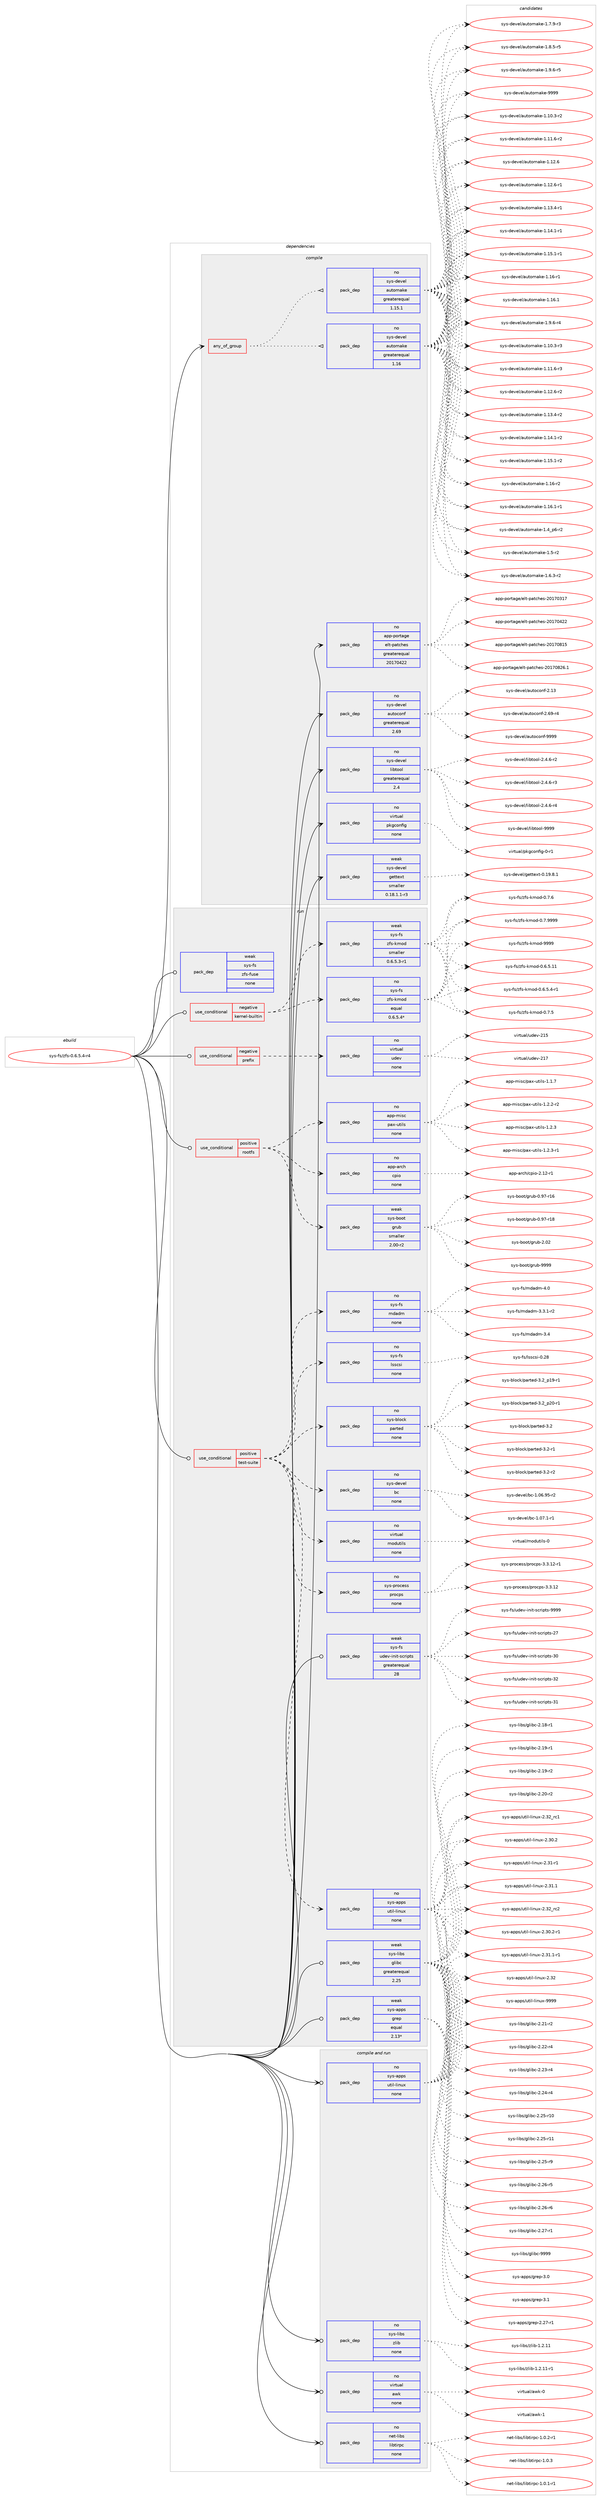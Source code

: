 digraph prolog {

# *************
# Graph options
# *************

newrank=true;
concentrate=true;
compound=true;
graph [rankdir=LR,fontname=Helvetica,fontsize=10,ranksep=1.5];#, ranksep=2.5, nodesep=0.2];
edge  [arrowhead=vee];
node  [fontname=Helvetica,fontsize=10];

# **********
# The ebuild
# **********

subgraph cluster_leftcol {
color=gray;
rank=same;
label=<<i>ebuild</i>>;
id [label="sys-fs/zfs-0.6.5.4-r4", color=red, width=4, href="../sys-fs/zfs-0.6.5.4-r4.svg"];
}

# ****************
# The dependencies
# ****************

subgraph cluster_midcol {
color=gray;
label=<<i>dependencies</i>>;
subgraph cluster_compile {
fillcolor="#eeeeee";
style=filled;
label=<<i>compile</i>>;
subgraph any49 {
dependency6587 [label=<<TABLE BORDER="0" CELLBORDER="1" CELLSPACING="0" CELLPADDING="4"><TR><TD CELLPADDING="10">any_of_group</TD></TR></TABLE>>, shape=none, color=red];subgraph pack5867 {
dependency6588 [label=<<TABLE BORDER="0" CELLBORDER="1" CELLSPACING="0" CELLPADDING="4" WIDTH="220"><TR><TD ROWSPAN="6" CELLPADDING="30">pack_dep</TD></TR><TR><TD WIDTH="110">no</TD></TR><TR><TD>sys-devel</TD></TR><TR><TD>automake</TD></TR><TR><TD>greaterequal</TD></TR><TR><TD>1.16</TD></TR></TABLE>>, shape=none, color=blue];
}
dependency6587:e -> dependency6588:w [weight=20,style="dotted",arrowhead="oinv"];
subgraph pack5868 {
dependency6589 [label=<<TABLE BORDER="0" CELLBORDER="1" CELLSPACING="0" CELLPADDING="4" WIDTH="220"><TR><TD ROWSPAN="6" CELLPADDING="30">pack_dep</TD></TR><TR><TD WIDTH="110">no</TD></TR><TR><TD>sys-devel</TD></TR><TR><TD>automake</TD></TR><TR><TD>greaterequal</TD></TR><TR><TD>1.15.1</TD></TR></TABLE>>, shape=none, color=blue];
}
dependency6587:e -> dependency6589:w [weight=20,style="dotted",arrowhead="oinv"];
}
id:e -> dependency6587:w [weight=20,style="solid",arrowhead="vee"];
subgraph pack5869 {
dependency6590 [label=<<TABLE BORDER="0" CELLBORDER="1" CELLSPACING="0" CELLPADDING="4" WIDTH="220"><TR><TD ROWSPAN="6" CELLPADDING="30">pack_dep</TD></TR><TR><TD WIDTH="110">no</TD></TR><TR><TD>app-portage</TD></TR><TR><TD>elt-patches</TD></TR><TR><TD>greaterequal</TD></TR><TR><TD>20170422</TD></TR></TABLE>>, shape=none, color=blue];
}
id:e -> dependency6590:w [weight=20,style="solid",arrowhead="vee"];
subgraph pack5870 {
dependency6591 [label=<<TABLE BORDER="0" CELLBORDER="1" CELLSPACING="0" CELLPADDING="4" WIDTH="220"><TR><TD ROWSPAN="6" CELLPADDING="30">pack_dep</TD></TR><TR><TD WIDTH="110">no</TD></TR><TR><TD>sys-devel</TD></TR><TR><TD>autoconf</TD></TR><TR><TD>greaterequal</TD></TR><TR><TD>2.69</TD></TR></TABLE>>, shape=none, color=blue];
}
id:e -> dependency6591:w [weight=20,style="solid",arrowhead="vee"];
subgraph pack5871 {
dependency6592 [label=<<TABLE BORDER="0" CELLBORDER="1" CELLSPACING="0" CELLPADDING="4" WIDTH="220"><TR><TD ROWSPAN="6" CELLPADDING="30">pack_dep</TD></TR><TR><TD WIDTH="110">no</TD></TR><TR><TD>sys-devel</TD></TR><TR><TD>libtool</TD></TR><TR><TD>greaterequal</TD></TR><TR><TD>2.4</TD></TR></TABLE>>, shape=none, color=blue];
}
id:e -> dependency6592:w [weight=20,style="solid",arrowhead="vee"];
subgraph pack5872 {
dependency6593 [label=<<TABLE BORDER="0" CELLBORDER="1" CELLSPACING="0" CELLPADDING="4" WIDTH="220"><TR><TD ROWSPAN="6" CELLPADDING="30">pack_dep</TD></TR><TR><TD WIDTH="110">no</TD></TR><TR><TD>virtual</TD></TR><TR><TD>pkgconfig</TD></TR><TR><TD>none</TD></TR><TR><TD></TD></TR></TABLE>>, shape=none, color=blue];
}
id:e -> dependency6593:w [weight=20,style="solid",arrowhead="vee"];
subgraph pack5873 {
dependency6594 [label=<<TABLE BORDER="0" CELLBORDER="1" CELLSPACING="0" CELLPADDING="4" WIDTH="220"><TR><TD ROWSPAN="6" CELLPADDING="30">pack_dep</TD></TR><TR><TD WIDTH="110">weak</TD></TR><TR><TD>sys-devel</TD></TR><TR><TD>gettext</TD></TR><TR><TD>smaller</TD></TR><TR><TD>0.18.1.1-r3</TD></TR></TABLE>>, shape=none, color=blue];
}
id:e -> dependency6594:w [weight=20,style="solid",arrowhead="vee"];
}
subgraph cluster_compileandrun {
fillcolor="#eeeeee";
style=filled;
label=<<i>compile and run</i>>;
subgraph pack5874 {
dependency6595 [label=<<TABLE BORDER="0" CELLBORDER="1" CELLSPACING="0" CELLPADDING="4" WIDTH="220"><TR><TD ROWSPAN="6" CELLPADDING="30">pack_dep</TD></TR><TR><TD WIDTH="110">no</TD></TR><TR><TD>net-libs</TD></TR><TR><TD>libtirpc</TD></TR><TR><TD>none</TD></TR><TR><TD></TD></TR></TABLE>>, shape=none, color=blue];
}
id:e -> dependency6595:w [weight=20,style="solid",arrowhead="odotvee"];
subgraph pack5875 {
dependency6596 [label=<<TABLE BORDER="0" CELLBORDER="1" CELLSPACING="0" CELLPADDING="4" WIDTH="220"><TR><TD ROWSPAN="6" CELLPADDING="30">pack_dep</TD></TR><TR><TD WIDTH="110">no</TD></TR><TR><TD>sys-apps</TD></TR><TR><TD>util-linux</TD></TR><TR><TD>none</TD></TR><TR><TD></TD></TR></TABLE>>, shape=none, color=blue];
}
id:e -> dependency6596:w [weight=20,style="solid",arrowhead="odotvee"];
subgraph pack5876 {
dependency6597 [label=<<TABLE BORDER="0" CELLBORDER="1" CELLSPACING="0" CELLPADDING="4" WIDTH="220"><TR><TD ROWSPAN="6" CELLPADDING="30">pack_dep</TD></TR><TR><TD WIDTH="110">no</TD></TR><TR><TD>sys-libs</TD></TR><TR><TD>zlib</TD></TR><TR><TD>none</TD></TR><TR><TD></TD></TR></TABLE>>, shape=none, color=blue];
}
id:e -> dependency6597:w [weight=20,style="solid",arrowhead="odotvee"];
subgraph pack5877 {
dependency6598 [label=<<TABLE BORDER="0" CELLBORDER="1" CELLSPACING="0" CELLPADDING="4" WIDTH="220"><TR><TD ROWSPAN="6" CELLPADDING="30">pack_dep</TD></TR><TR><TD WIDTH="110">no</TD></TR><TR><TD>virtual</TD></TR><TR><TD>awk</TD></TR><TR><TD>none</TD></TR><TR><TD></TD></TR></TABLE>>, shape=none, color=blue];
}
id:e -> dependency6598:w [weight=20,style="solid",arrowhead="odotvee"];
}
subgraph cluster_run {
fillcolor="#eeeeee";
style=filled;
label=<<i>run</i>>;
subgraph cond672 {
dependency6599 [label=<<TABLE BORDER="0" CELLBORDER="1" CELLSPACING="0" CELLPADDING="4"><TR><TD ROWSPAN="3" CELLPADDING="10">use_conditional</TD></TR><TR><TD>negative</TD></TR><TR><TD>kernel-builtin</TD></TR></TABLE>>, shape=none, color=red];
subgraph pack5878 {
dependency6600 [label=<<TABLE BORDER="0" CELLBORDER="1" CELLSPACING="0" CELLPADDING="4" WIDTH="220"><TR><TD ROWSPAN="6" CELLPADDING="30">pack_dep</TD></TR><TR><TD WIDTH="110">no</TD></TR><TR><TD>sys-fs</TD></TR><TR><TD>zfs-kmod</TD></TR><TR><TD>equal</TD></TR><TR><TD>0.6.5.4*</TD></TR></TABLE>>, shape=none, color=blue];
}
dependency6599:e -> dependency6600:w [weight=20,style="dashed",arrowhead="vee"];
subgraph pack5879 {
dependency6601 [label=<<TABLE BORDER="0" CELLBORDER="1" CELLSPACING="0" CELLPADDING="4" WIDTH="220"><TR><TD ROWSPAN="6" CELLPADDING="30">pack_dep</TD></TR><TR><TD WIDTH="110">weak</TD></TR><TR><TD>sys-fs</TD></TR><TR><TD>zfs-kmod</TD></TR><TR><TD>smaller</TD></TR><TR><TD>0.6.5.3-r1</TD></TR></TABLE>>, shape=none, color=blue];
}
dependency6599:e -> dependency6601:w [weight=20,style="dashed",arrowhead="vee"];
}
id:e -> dependency6599:w [weight=20,style="solid",arrowhead="odot"];
subgraph cond673 {
dependency6602 [label=<<TABLE BORDER="0" CELLBORDER="1" CELLSPACING="0" CELLPADDING="4"><TR><TD ROWSPAN="3" CELLPADDING="10">use_conditional</TD></TR><TR><TD>negative</TD></TR><TR><TD>prefix</TD></TR></TABLE>>, shape=none, color=red];
subgraph pack5880 {
dependency6603 [label=<<TABLE BORDER="0" CELLBORDER="1" CELLSPACING="0" CELLPADDING="4" WIDTH="220"><TR><TD ROWSPAN="6" CELLPADDING="30">pack_dep</TD></TR><TR><TD WIDTH="110">no</TD></TR><TR><TD>virtual</TD></TR><TR><TD>udev</TD></TR><TR><TD>none</TD></TR><TR><TD></TD></TR></TABLE>>, shape=none, color=blue];
}
dependency6602:e -> dependency6603:w [weight=20,style="dashed",arrowhead="vee"];
}
id:e -> dependency6602:w [weight=20,style="solid",arrowhead="odot"];
subgraph cond674 {
dependency6604 [label=<<TABLE BORDER="0" CELLBORDER="1" CELLSPACING="0" CELLPADDING="4"><TR><TD ROWSPAN="3" CELLPADDING="10">use_conditional</TD></TR><TR><TD>positive</TD></TR><TR><TD>rootfs</TD></TR></TABLE>>, shape=none, color=red];
subgraph pack5881 {
dependency6605 [label=<<TABLE BORDER="0" CELLBORDER="1" CELLSPACING="0" CELLPADDING="4" WIDTH="220"><TR><TD ROWSPAN="6" CELLPADDING="30">pack_dep</TD></TR><TR><TD WIDTH="110">no</TD></TR><TR><TD>app-arch</TD></TR><TR><TD>cpio</TD></TR><TR><TD>none</TD></TR><TR><TD></TD></TR></TABLE>>, shape=none, color=blue];
}
dependency6604:e -> dependency6605:w [weight=20,style="dashed",arrowhead="vee"];
subgraph pack5882 {
dependency6606 [label=<<TABLE BORDER="0" CELLBORDER="1" CELLSPACING="0" CELLPADDING="4" WIDTH="220"><TR><TD ROWSPAN="6" CELLPADDING="30">pack_dep</TD></TR><TR><TD WIDTH="110">no</TD></TR><TR><TD>app-misc</TD></TR><TR><TD>pax-utils</TD></TR><TR><TD>none</TD></TR><TR><TD></TD></TR></TABLE>>, shape=none, color=blue];
}
dependency6604:e -> dependency6606:w [weight=20,style="dashed",arrowhead="vee"];
subgraph pack5883 {
dependency6607 [label=<<TABLE BORDER="0" CELLBORDER="1" CELLSPACING="0" CELLPADDING="4" WIDTH="220"><TR><TD ROWSPAN="6" CELLPADDING="30">pack_dep</TD></TR><TR><TD WIDTH="110">weak</TD></TR><TR><TD>sys-boot</TD></TR><TR><TD>grub</TD></TR><TR><TD>smaller</TD></TR><TR><TD>2.00-r2</TD></TR></TABLE>>, shape=none, color=blue];
}
dependency6604:e -> dependency6607:w [weight=20,style="dashed",arrowhead="vee"];
}
id:e -> dependency6604:w [weight=20,style="solid",arrowhead="odot"];
subgraph cond675 {
dependency6608 [label=<<TABLE BORDER="0" CELLBORDER="1" CELLSPACING="0" CELLPADDING="4"><TR><TD ROWSPAN="3" CELLPADDING="10">use_conditional</TD></TR><TR><TD>positive</TD></TR><TR><TD>test-suite</TD></TR></TABLE>>, shape=none, color=red];
subgraph pack5884 {
dependency6609 [label=<<TABLE BORDER="0" CELLBORDER="1" CELLSPACING="0" CELLPADDING="4" WIDTH="220"><TR><TD ROWSPAN="6" CELLPADDING="30">pack_dep</TD></TR><TR><TD WIDTH="110">no</TD></TR><TR><TD>sys-apps</TD></TR><TR><TD>util-linux</TD></TR><TR><TD>none</TD></TR><TR><TD></TD></TR></TABLE>>, shape=none, color=blue];
}
dependency6608:e -> dependency6609:w [weight=20,style="dashed",arrowhead="vee"];
subgraph pack5885 {
dependency6610 [label=<<TABLE BORDER="0" CELLBORDER="1" CELLSPACING="0" CELLPADDING="4" WIDTH="220"><TR><TD ROWSPAN="6" CELLPADDING="30">pack_dep</TD></TR><TR><TD WIDTH="110">no</TD></TR><TR><TD>sys-devel</TD></TR><TR><TD>bc</TD></TR><TR><TD>none</TD></TR><TR><TD></TD></TR></TABLE>>, shape=none, color=blue];
}
dependency6608:e -> dependency6610:w [weight=20,style="dashed",arrowhead="vee"];
subgraph pack5886 {
dependency6611 [label=<<TABLE BORDER="0" CELLBORDER="1" CELLSPACING="0" CELLPADDING="4" WIDTH="220"><TR><TD ROWSPAN="6" CELLPADDING="30">pack_dep</TD></TR><TR><TD WIDTH="110">no</TD></TR><TR><TD>sys-block</TD></TR><TR><TD>parted</TD></TR><TR><TD>none</TD></TR><TR><TD></TD></TR></TABLE>>, shape=none, color=blue];
}
dependency6608:e -> dependency6611:w [weight=20,style="dashed",arrowhead="vee"];
subgraph pack5887 {
dependency6612 [label=<<TABLE BORDER="0" CELLBORDER="1" CELLSPACING="0" CELLPADDING="4" WIDTH="220"><TR><TD ROWSPAN="6" CELLPADDING="30">pack_dep</TD></TR><TR><TD WIDTH="110">no</TD></TR><TR><TD>sys-fs</TD></TR><TR><TD>lsscsi</TD></TR><TR><TD>none</TD></TR><TR><TD></TD></TR></TABLE>>, shape=none, color=blue];
}
dependency6608:e -> dependency6612:w [weight=20,style="dashed",arrowhead="vee"];
subgraph pack5888 {
dependency6613 [label=<<TABLE BORDER="0" CELLBORDER="1" CELLSPACING="0" CELLPADDING="4" WIDTH="220"><TR><TD ROWSPAN="6" CELLPADDING="30">pack_dep</TD></TR><TR><TD WIDTH="110">no</TD></TR><TR><TD>sys-fs</TD></TR><TR><TD>mdadm</TD></TR><TR><TD>none</TD></TR><TR><TD></TD></TR></TABLE>>, shape=none, color=blue];
}
dependency6608:e -> dependency6613:w [weight=20,style="dashed",arrowhead="vee"];
subgraph pack5889 {
dependency6614 [label=<<TABLE BORDER="0" CELLBORDER="1" CELLSPACING="0" CELLPADDING="4" WIDTH="220"><TR><TD ROWSPAN="6" CELLPADDING="30">pack_dep</TD></TR><TR><TD WIDTH="110">no</TD></TR><TR><TD>sys-process</TD></TR><TR><TD>procps</TD></TR><TR><TD>none</TD></TR><TR><TD></TD></TR></TABLE>>, shape=none, color=blue];
}
dependency6608:e -> dependency6614:w [weight=20,style="dashed",arrowhead="vee"];
subgraph pack5890 {
dependency6615 [label=<<TABLE BORDER="0" CELLBORDER="1" CELLSPACING="0" CELLPADDING="4" WIDTH="220"><TR><TD ROWSPAN="6" CELLPADDING="30">pack_dep</TD></TR><TR><TD WIDTH="110">no</TD></TR><TR><TD>virtual</TD></TR><TR><TD>modutils</TD></TR><TR><TD>none</TD></TR><TR><TD></TD></TR></TABLE>>, shape=none, color=blue];
}
dependency6608:e -> dependency6615:w [weight=20,style="dashed",arrowhead="vee"];
}
id:e -> dependency6608:w [weight=20,style="solid",arrowhead="odot"];
subgraph pack5891 {
dependency6616 [label=<<TABLE BORDER="0" CELLBORDER="1" CELLSPACING="0" CELLPADDING="4" WIDTH="220"><TR><TD ROWSPAN="6" CELLPADDING="30">pack_dep</TD></TR><TR><TD WIDTH="110">weak</TD></TR><TR><TD>sys-apps</TD></TR><TR><TD>grep</TD></TR><TR><TD>equal</TD></TR><TR><TD>2.13*</TD></TR></TABLE>>, shape=none, color=blue];
}
id:e -> dependency6616:w [weight=20,style="solid",arrowhead="odot"];
subgraph pack5892 {
dependency6617 [label=<<TABLE BORDER="0" CELLBORDER="1" CELLSPACING="0" CELLPADDING="4" WIDTH="220"><TR><TD ROWSPAN="6" CELLPADDING="30">pack_dep</TD></TR><TR><TD WIDTH="110">weak</TD></TR><TR><TD>sys-fs</TD></TR><TR><TD>udev-init-scripts</TD></TR><TR><TD>greaterequal</TD></TR><TR><TD>28</TD></TR></TABLE>>, shape=none, color=blue];
}
id:e -> dependency6617:w [weight=20,style="solid",arrowhead="odot"];
subgraph pack5893 {
dependency6618 [label=<<TABLE BORDER="0" CELLBORDER="1" CELLSPACING="0" CELLPADDING="4" WIDTH="220"><TR><TD ROWSPAN="6" CELLPADDING="30">pack_dep</TD></TR><TR><TD WIDTH="110">weak</TD></TR><TR><TD>sys-fs</TD></TR><TR><TD>zfs-fuse</TD></TR><TR><TD>none</TD></TR><TR><TD></TD></TR></TABLE>>, shape=none, color=blue];
}
id:e -> dependency6618:w [weight=20,style="solid",arrowhead="odot"];
subgraph pack5894 {
dependency6619 [label=<<TABLE BORDER="0" CELLBORDER="1" CELLSPACING="0" CELLPADDING="4" WIDTH="220"><TR><TD ROWSPAN="6" CELLPADDING="30">pack_dep</TD></TR><TR><TD WIDTH="110">weak</TD></TR><TR><TD>sys-libs</TD></TR><TR><TD>glibc</TD></TR><TR><TD>greaterequal</TD></TR><TR><TD>2.25</TD></TR></TABLE>>, shape=none, color=blue];
}
id:e -> dependency6619:w [weight=20,style="solid",arrowhead="odot"];
}
}

# **************
# The candidates
# **************

subgraph cluster_choices {
rank=same;
color=gray;
label=<<i>candidates</i>>;

subgraph choice5867 {
color=black;
nodesep=1;
choice11512111545100101118101108479711711611110997107101454946494846514511450 [label="sys-devel/automake-1.10.3-r2", color=red, width=4,href="../sys-devel/automake-1.10.3-r2.svg"];
choice11512111545100101118101108479711711611110997107101454946494946544511450 [label="sys-devel/automake-1.11.6-r2", color=red, width=4,href="../sys-devel/automake-1.11.6-r2.svg"];
choice1151211154510010111810110847971171161111099710710145494649504654 [label="sys-devel/automake-1.12.6", color=red, width=4,href="../sys-devel/automake-1.12.6.svg"];
choice11512111545100101118101108479711711611110997107101454946495046544511449 [label="sys-devel/automake-1.12.6-r1", color=red, width=4,href="../sys-devel/automake-1.12.6-r1.svg"];
choice11512111545100101118101108479711711611110997107101454946495146524511449 [label="sys-devel/automake-1.13.4-r1", color=red, width=4,href="../sys-devel/automake-1.13.4-r1.svg"];
choice11512111545100101118101108479711711611110997107101454946495246494511449 [label="sys-devel/automake-1.14.1-r1", color=red, width=4,href="../sys-devel/automake-1.14.1-r1.svg"];
choice11512111545100101118101108479711711611110997107101454946495346494511449 [label="sys-devel/automake-1.15.1-r1", color=red, width=4,href="../sys-devel/automake-1.15.1-r1.svg"];
choice1151211154510010111810110847971171161111099710710145494649544511449 [label="sys-devel/automake-1.16-r1", color=red, width=4,href="../sys-devel/automake-1.16-r1.svg"];
choice1151211154510010111810110847971171161111099710710145494649544649 [label="sys-devel/automake-1.16.1", color=red, width=4,href="../sys-devel/automake-1.16.1.svg"];
choice115121115451001011181011084797117116111109971071014549465746544511452 [label="sys-devel/automake-1.9.6-r4", color=red, width=4,href="../sys-devel/automake-1.9.6-r4.svg"];
choice11512111545100101118101108479711711611110997107101454946494846514511451 [label="sys-devel/automake-1.10.3-r3", color=red, width=4,href="../sys-devel/automake-1.10.3-r3.svg"];
choice11512111545100101118101108479711711611110997107101454946494946544511451 [label="sys-devel/automake-1.11.6-r3", color=red, width=4,href="../sys-devel/automake-1.11.6-r3.svg"];
choice11512111545100101118101108479711711611110997107101454946495046544511450 [label="sys-devel/automake-1.12.6-r2", color=red, width=4,href="../sys-devel/automake-1.12.6-r2.svg"];
choice11512111545100101118101108479711711611110997107101454946495146524511450 [label="sys-devel/automake-1.13.4-r2", color=red, width=4,href="../sys-devel/automake-1.13.4-r2.svg"];
choice11512111545100101118101108479711711611110997107101454946495246494511450 [label="sys-devel/automake-1.14.1-r2", color=red, width=4,href="../sys-devel/automake-1.14.1-r2.svg"];
choice11512111545100101118101108479711711611110997107101454946495346494511450 [label="sys-devel/automake-1.15.1-r2", color=red, width=4,href="../sys-devel/automake-1.15.1-r2.svg"];
choice1151211154510010111810110847971171161111099710710145494649544511450 [label="sys-devel/automake-1.16-r2", color=red, width=4,href="../sys-devel/automake-1.16-r2.svg"];
choice11512111545100101118101108479711711611110997107101454946495446494511449 [label="sys-devel/automake-1.16.1-r1", color=red, width=4,href="../sys-devel/automake-1.16.1-r1.svg"];
choice115121115451001011181011084797117116111109971071014549465295112544511450 [label="sys-devel/automake-1.4_p6-r2", color=red, width=4,href="../sys-devel/automake-1.4_p6-r2.svg"];
choice11512111545100101118101108479711711611110997107101454946534511450 [label="sys-devel/automake-1.5-r2", color=red, width=4,href="../sys-devel/automake-1.5-r2.svg"];
choice115121115451001011181011084797117116111109971071014549465446514511450 [label="sys-devel/automake-1.6.3-r2", color=red, width=4,href="../sys-devel/automake-1.6.3-r2.svg"];
choice115121115451001011181011084797117116111109971071014549465546574511451 [label="sys-devel/automake-1.7.9-r3", color=red, width=4,href="../sys-devel/automake-1.7.9-r3.svg"];
choice115121115451001011181011084797117116111109971071014549465646534511453 [label="sys-devel/automake-1.8.5-r5", color=red, width=4,href="../sys-devel/automake-1.8.5-r5.svg"];
choice115121115451001011181011084797117116111109971071014549465746544511453 [label="sys-devel/automake-1.9.6-r5", color=red, width=4,href="../sys-devel/automake-1.9.6-r5.svg"];
choice115121115451001011181011084797117116111109971071014557575757 [label="sys-devel/automake-9999", color=red, width=4,href="../sys-devel/automake-9999.svg"];
dependency6588:e -> choice11512111545100101118101108479711711611110997107101454946494846514511450:w [style=dotted,weight="100"];
dependency6588:e -> choice11512111545100101118101108479711711611110997107101454946494946544511450:w [style=dotted,weight="100"];
dependency6588:e -> choice1151211154510010111810110847971171161111099710710145494649504654:w [style=dotted,weight="100"];
dependency6588:e -> choice11512111545100101118101108479711711611110997107101454946495046544511449:w [style=dotted,weight="100"];
dependency6588:e -> choice11512111545100101118101108479711711611110997107101454946495146524511449:w [style=dotted,weight="100"];
dependency6588:e -> choice11512111545100101118101108479711711611110997107101454946495246494511449:w [style=dotted,weight="100"];
dependency6588:e -> choice11512111545100101118101108479711711611110997107101454946495346494511449:w [style=dotted,weight="100"];
dependency6588:e -> choice1151211154510010111810110847971171161111099710710145494649544511449:w [style=dotted,weight="100"];
dependency6588:e -> choice1151211154510010111810110847971171161111099710710145494649544649:w [style=dotted,weight="100"];
dependency6588:e -> choice115121115451001011181011084797117116111109971071014549465746544511452:w [style=dotted,weight="100"];
dependency6588:e -> choice11512111545100101118101108479711711611110997107101454946494846514511451:w [style=dotted,weight="100"];
dependency6588:e -> choice11512111545100101118101108479711711611110997107101454946494946544511451:w [style=dotted,weight="100"];
dependency6588:e -> choice11512111545100101118101108479711711611110997107101454946495046544511450:w [style=dotted,weight="100"];
dependency6588:e -> choice11512111545100101118101108479711711611110997107101454946495146524511450:w [style=dotted,weight="100"];
dependency6588:e -> choice11512111545100101118101108479711711611110997107101454946495246494511450:w [style=dotted,weight="100"];
dependency6588:e -> choice11512111545100101118101108479711711611110997107101454946495346494511450:w [style=dotted,weight="100"];
dependency6588:e -> choice1151211154510010111810110847971171161111099710710145494649544511450:w [style=dotted,weight="100"];
dependency6588:e -> choice11512111545100101118101108479711711611110997107101454946495446494511449:w [style=dotted,weight="100"];
dependency6588:e -> choice115121115451001011181011084797117116111109971071014549465295112544511450:w [style=dotted,weight="100"];
dependency6588:e -> choice11512111545100101118101108479711711611110997107101454946534511450:w [style=dotted,weight="100"];
dependency6588:e -> choice115121115451001011181011084797117116111109971071014549465446514511450:w [style=dotted,weight="100"];
dependency6588:e -> choice115121115451001011181011084797117116111109971071014549465546574511451:w [style=dotted,weight="100"];
dependency6588:e -> choice115121115451001011181011084797117116111109971071014549465646534511453:w [style=dotted,weight="100"];
dependency6588:e -> choice115121115451001011181011084797117116111109971071014549465746544511453:w [style=dotted,weight="100"];
dependency6588:e -> choice115121115451001011181011084797117116111109971071014557575757:w [style=dotted,weight="100"];
}
subgraph choice5868 {
color=black;
nodesep=1;
choice11512111545100101118101108479711711611110997107101454946494846514511450 [label="sys-devel/automake-1.10.3-r2", color=red, width=4,href="../sys-devel/automake-1.10.3-r2.svg"];
choice11512111545100101118101108479711711611110997107101454946494946544511450 [label="sys-devel/automake-1.11.6-r2", color=red, width=4,href="../sys-devel/automake-1.11.6-r2.svg"];
choice1151211154510010111810110847971171161111099710710145494649504654 [label="sys-devel/automake-1.12.6", color=red, width=4,href="../sys-devel/automake-1.12.6.svg"];
choice11512111545100101118101108479711711611110997107101454946495046544511449 [label="sys-devel/automake-1.12.6-r1", color=red, width=4,href="../sys-devel/automake-1.12.6-r1.svg"];
choice11512111545100101118101108479711711611110997107101454946495146524511449 [label="sys-devel/automake-1.13.4-r1", color=red, width=4,href="../sys-devel/automake-1.13.4-r1.svg"];
choice11512111545100101118101108479711711611110997107101454946495246494511449 [label="sys-devel/automake-1.14.1-r1", color=red, width=4,href="../sys-devel/automake-1.14.1-r1.svg"];
choice11512111545100101118101108479711711611110997107101454946495346494511449 [label="sys-devel/automake-1.15.1-r1", color=red, width=4,href="../sys-devel/automake-1.15.1-r1.svg"];
choice1151211154510010111810110847971171161111099710710145494649544511449 [label="sys-devel/automake-1.16-r1", color=red, width=4,href="../sys-devel/automake-1.16-r1.svg"];
choice1151211154510010111810110847971171161111099710710145494649544649 [label="sys-devel/automake-1.16.1", color=red, width=4,href="../sys-devel/automake-1.16.1.svg"];
choice115121115451001011181011084797117116111109971071014549465746544511452 [label="sys-devel/automake-1.9.6-r4", color=red, width=4,href="../sys-devel/automake-1.9.6-r4.svg"];
choice11512111545100101118101108479711711611110997107101454946494846514511451 [label="sys-devel/automake-1.10.3-r3", color=red, width=4,href="../sys-devel/automake-1.10.3-r3.svg"];
choice11512111545100101118101108479711711611110997107101454946494946544511451 [label="sys-devel/automake-1.11.6-r3", color=red, width=4,href="../sys-devel/automake-1.11.6-r3.svg"];
choice11512111545100101118101108479711711611110997107101454946495046544511450 [label="sys-devel/automake-1.12.6-r2", color=red, width=4,href="../sys-devel/automake-1.12.6-r2.svg"];
choice11512111545100101118101108479711711611110997107101454946495146524511450 [label="sys-devel/automake-1.13.4-r2", color=red, width=4,href="../sys-devel/automake-1.13.4-r2.svg"];
choice11512111545100101118101108479711711611110997107101454946495246494511450 [label="sys-devel/automake-1.14.1-r2", color=red, width=4,href="../sys-devel/automake-1.14.1-r2.svg"];
choice11512111545100101118101108479711711611110997107101454946495346494511450 [label="sys-devel/automake-1.15.1-r2", color=red, width=4,href="../sys-devel/automake-1.15.1-r2.svg"];
choice1151211154510010111810110847971171161111099710710145494649544511450 [label="sys-devel/automake-1.16-r2", color=red, width=4,href="../sys-devel/automake-1.16-r2.svg"];
choice11512111545100101118101108479711711611110997107101454946495446494511449 [label="sys-devel/automake-1.16.1-r1", color=red, width=4,href="../sys-devel/automake-1.16.1-r1.svg"];
choice115121115451001011181011084797117116111109971071014549465295112544511450 [label="sys-devel/automake-1.4_p6-r2", color=red, width=4,href="../sys-devel/automake-1.4_p6-r2.svg"];
choice11512111545100101118101108479711711611110997107101454946534511450 [label="sys-devel/automake-1.5-r2", color=red, width=4,href="../sys-devel/automake-1.5-r2.svg"];
choice115121115451001011181011084797117116111109971071014549465446514511450 [label="sys-devel/automake-1.6.3-r2", color=red, width=4,href="../sys-devel/automake-1.6.3-r2.svg"];
choice115121115451001011181011084797117116111109971071014549465546574511451 [label="sys-devel/automake-1.7.9-r3", color=red, width=4,href="../sys-devel/automake-1.7.9-r3.svg"];
choice115121115451001011181011084797117116111109971071014549465646534511453 [label="sys-devel/automake-1.8.5-r5", color=red, width=4,href="../sys-devel/automake-1.8.5-r5.svg"];
choice115121115451001011181011084797117116111109971071014549465746544511453 [label="sys-devel/automake-1.9.6-r5", color=red, width=4,href="../sys-devel/automake-1.9.6-r5.svg"];
choice115121115451001011181011084797117116111109971071014557575757 [label="sys-devel/automake-9999", color=red, width=4,href="../sys-devel/automake-9999.svg"];
dependency6589:e -> choice11512111545100101118101108479711711611110997107101454946494846514511450:w [style=dotted,weight="100"];
dependency6589:e -> choice11512111545100101118101108479711711611110997107101454946494946544511450:w [style=dotted,weight="100"];
dependency6589:e -> choice1151211154510010111810110847971171161111099710710145494649504654:w [style=dotted,weight="100"];
dependency6589:e -> choice11512111545100101118101108479711711611110997107101454946495046544511449:w [style=dotted,weight="100"];
dependency6589:e -> choice11512111545100101118101108479711711611110997107101454946495146524511449:w [style=dotted,weight="100"];
dependency6589:e -> choice11512111545100101118101108479711711611110997107101454946495246494511449:w [style=dotted,weight="100"];
dependency6589:e -> choice11512111545100101118101108479711711611110997107101454946495346494511449:w [style=dotted,weight="100"];
dependency6589:e -> choice1151211154510010111810110847971171161111099710710145494649544511449:w [style=dotted,weight="100"];
dependency6589:e -> choice1151211154510010111810110847971171161111099710710145494649544649:w [style=dotted,weight="100"];
dependency6589:e -> choice115121115451001011181011084797117116111109971071014549465746544511452:w [style=dotted,weight="100"];
dependency6589:e -> choice11512111545100101118101108479711711611110997107101454946494846514511451:w [style=dotted,weight="100"];
dependency6589:e -> choice11512111545100101118101108479711711611110997107101454946494946544511451:w [style=dotted,weight="100"];
dependency6589:e -> choice11512111545100101118101108479711711611110997107101454946495046544511450:w [style=dotted,weight="100"];
dependency6589:e -> choice11512111545100101118101108479711711611110997107101454946495146524511450:w [style=dotted,weight="100"];
dependency6589:e -> choice11512111545100101118101108479711711611110997107101454946495246494511450:w [style=dotted,weight="100"];
dependency6589:e -> choice11512111545100101118101108479711711611110997107101454946495346494511450:w [style=dotted,weight="100"];
dependency6589:e -> choice1151211154510010111810110847971171161111099710710145494649544511450:w [style=dotted,weight="100"];
dependency6589:e -> choice11512111545100101118101108479711711611110997107101454946495446494511449:w [style=dotted,weight="100"];
dependency6589:e -> choice115121115451001011181011084797117116111109971071014549465295112544511450:w [style=dotted,weight="100"];
dependency6589:e -> choice11512111545100101118101108479711711611110997107101454946534511450:w [style=dotted,weight="100"];
dependency6589:e -> choice115121115451001011181011084797117116111109971071014549465446514511450:w [style=dotted,weight="100"];
dependency6589:e -> choice115121115451001011181011084797117116111109971071014549465546574511451:w [style=dotted,weight="100"];
dependency6589:e -> choice115121115451001011181011084797117116111109971071014549465646534511453:w [style=dotted,weight="100"];
dependency6589:e -> choice115121115451001011181011084797117116111109971071014549465746544511453:w [style=dotted,weight="100"];
dependency6589:e -> choice115121115451001011181011084797117116111109971071014557575757:w [style=dotted,weight="100"];
}
subgraph choice5869 {
color=black;
nodesep=1;
choice97112112451121111141169710310147101108116451129711699104101115455048495548514955 [label="app-portage/elt-patches-20170317", color=red, width=4,href="../app-portage/elt-patches-20170317.svg"];
choice97112112451121111141169710310147101108116451129711699104101115455048495548525050 [label="app-portage/elt-patches-20170422", color=red, width=4,href="../app-portage/elt-patches-20170422.svg"];
choice97112112451121111141169710310147101108116451129711699104101115455048495548564953 [label="app-portage/elt-patches-20170815", color=red, width=4,href="../app-portage/elt-patches-20170815.svg"];
choice971121124511211111411697103101471011081164511297116991041011154550484955485650544649 [label="app-portage/elt-patches-20170826.1", color=red, width=4,href="../app-portage/elt-patches-20170826.1.svg"];
dependency6590:e -> choice97112112451121111141169710310147101108116451129711699104101115455048495548514955:w [style=dotted,weight="100"];
dependency6590:e -> choice97112112451121111141169710310147101108116451129711699104101115455048495548525050:w [style=dotted,weight="100"];
dependency6590:e -> choice97112112451121111141169710310147101108116451129711699104101115455048495548564953:w [style=dotted,weight="100"];
dependency6590:e -> choice971121124511211111411697103101471011081164511297116991041011154550484955485650544649:w [style=dotted,weight="100"];
}
subgraph choice5870 {
color=black;
nodesep=1;
choice115121115451001011181011084797117116111991111101024550464951 [label="sys-devel/autoconf-2.13", color=red, width=4,href="../sys-devel/autoconf-2.13.svg"];
choice1151211154510010111810110847971171161119911111010245504654574511452 [label="sys-devel/autoconf-2.69-r4", color=red, width=4,href="../sys-devel/autoconf-2.69-r4.svg"];
choice115121115451001011181011084797117116111991111101024557575757 [label="sys-devel/autoconf-9999", color=red, width=4,href="../sys-devel/autoconf-9999.svg"];
dependency6591:e -> choice115121115451001011181011084797117116111991111101024550464951:w [style=dotted,weight="100"];
dependency6591:e -> choice1151211154510010111810110847971171161119911111010245504654574511452:w [style=dotted,weight="100"];
dependency6591:e -> choice115121115451001011181011084797117116111991111101024557575757:w [style=dotted,weight="100"];
}
subgraph choice5871 {
color=black;
nodesep=1;
choice1151211154510010111810110847108105981161111111084550465246544511450 [label="sys-devel/libtool-2.4.6-r2", color=red, width=4,href="../sys-devel/libtool-2.4.6-r2.svg"];
choice1151211154510010111810110847108105981161111111084550465246544511451 [label="sys-devel/libtool-2.4.6-r3", color=red, width=4,href="../sys-devel/libtool-2.4.6-r3.svg"];
choice1151211154510010111810110847108105981161111111084550465246544511452 [label="sys-devel/libtool-2.4.6-r4", color=red, width=4,href="../sys-devel/libtool-2.4.6-r4.svg"];
choice1151211154510010111810110847108105981161111111084557575757 [label="sys-devel/libtool-9999", color=red, width=4,href="../sys-devel/libtool-9999.svg"];
dependency6592:e -> choice1151211154510010111810110847108105981161111111084550465246544511450:w [style=dotted,weight="100"];
dependency6592:e -> choice1151211154510010111810110847108105981161111111084550465246544511451:w [style=dotted,weight="100"];
dependency6592:e -> choice1151211154510010111810110847108105981161111111084550465246544511452:w [style=dotted,weight="100"];
dependency6592:e -> choice1151211154510010111810110847108105981161111111084557575757:w [style=dotted,weight="100"];
}
subgraph choice5872 {
color=black;
nodesep=1;
choice11810511411611797108471121071039911111010210510345484511449 [label="virtual/pkgconfig-0-r1", color=red, width=4,href="../virtual/pkgconfig-0-r1.svg"];
dependency6593:e -> choice11810511411611797108471121071039911111010210510345484511449:w [style=dotted,weight="100"];
}
subgraph choice5873 {
color=black;
nodesep=1;
choice1151211154510010111810110847103101116116101120116454846495746564649 [label="sys-devel/gettext-0.19.8.1", color=red, width=4,href="../sys-devel/gettext-0.19.8.1.svg"];
dependency6594:e -> choice1151211154510010111810110847103101116116101120116454846495746564649:w [style=dotted,weight="100"];
}
subgraph choice5874 {
color=black;
nodesep=1;
choice11010111645108105981154710810598116105114112994549464846494511449 [label="net-libs/libtirpc-1.0.1-r1", color=red, width=4,href="../net-libs/libtirpc-1.0.1-r1.svg"];
choice11010111645108105981154710810598116105114112994549464846504511449 [label="net-libs/libtirpc-1.0.2-r1", color=red, width=4,href="../net-libs/libtirpc-1.0.2-r1.svg"];
choice1101011164510810598115471081059811610511411299454946484651 [label="net-libs/libtirpc-1.0.3", color=red, width=4,href="../net-libs/libtirpc-1.0.3.svg"];
dependency6595:e -> choice11010111645108105981154710810598116105114112994549464846494511449:w [style=dotted,weight="100"];
dependency6595:e -> choice11010111645108105981154710810598116105114112994549464846504511449:w [style=dotted,weight="100"];
dependency6595:e -> choice1101011164510810598115471081059811610511411299454946484651:w [style=dotted,weight="100"];
}
subgraph choice5875 {
color=black;
nodesep=1;
choice115121115459711211211547117116105108451081051101171204550465150951149949 [label="sys-apps/util-linux-2.32_rc1", color=red, width=4,href="../sys-apps/util-linux-2.32_rc1.svg"];
choice1151211154597112112115471171161051084510810511011712045504651484650 [label="sys-apps/util-linux-2.30.2", color=red, width=4,href="../sys-apps/util-linux-2.30.2.svg"];
choice1151211154597112112115471171161051084510810511011712045504651494511449 [label="sys-apps/util-linux-2.31-r1", color=red, width=4,href="../sys-apps/util-linux-2.31-r1.svg"];
choice1151211154597112112115471171161051084510810511011712045504651494649 [label="sys-apps/util-linux-2.31.1", color=red, width=4,href="../sys-apps/util-linux-2.31.1.svg"];
choice115121115459711211211547117116105108451081051101171204550465150951149950 [label="sys-apps/util-linux-2.32_rc2", color=red, width=4,href="../sys-apps/util-linux-2.32_rc2.svg"];
choice11512111545971121121154711711610510845108105110117120455046514846504511449 [label="sys-apps/util-linux-2.30.2-r1", color=red, width=4,href="../sys-apps/util-linux-2.30.2-r1.svg"];
choice11512111545971121121154711711610510845108105110117120455046514946494511449 [label="sys-apps/util-linux-2.31.1-r1", color=red, width=4,href="../sys-apps/util-linux-2.31.1-r1.svg"];
choice115121115459711211211547117116105108451081051101171204550465150 [label="sys-apps/util-linux-2.32", color=red, width=4,href="../sys-apps/util-linux-2.32.svg"];
choice115121115459711211211547117116105108451081051101171204557575757 [label="sys-apps/util-linux-9999", color=red, width=4,href="../sys-apps/util-linux-9999.svg"];
dependency6596:e -> choice115121115459711211211547117116105108451081051101171204550465150951149949:w [style=dotted,weight="100"];
dependency6596:e -> choice1151211154597112112115471171161051084510810511011712045504651484650:w [style=dotted,weight="100"];
dependency6596:e -> choice1151211154597112112115471171161051084510810511011712045504651494511449:w [style=dotted,weight="100"];
dependency6596:e -> choice1151211154597112112115471171161051084510810511011712045504651494649:w [style=dotted,weight="100"];
dependency6596:e -> choice115121115459711211211547117116105108451081051101171204550465150951149950:w [style=dotted,weight="100"];
dependency6596:e -> choice11512111545971121121154711711610510845108105110117120455046514846504511449:w [style=dotted,weight="100"];
dependency6596:e -> choice11512111545971121121154711711610510845108105110117120455046514946494511449:w [style=dotted,weight="100"];
dependency6596:e -> choice115121115459711211211547117116105108451081051101171204550465150:w [style=dotted,weight="100"];
dependency6596:e -> choice115121115459711211211547117116105108451081051101171204557575757:w [style=dotted,weight="100"];
}
subgraph choice5876 {
color=black;
nodesep=1;
choice1151211154510810598115471221081059845494650464949 [label="sys-libs/zlib-1.2.11", color=red, width=4,href="../sys-libs/zlib-1.2.11.svg"];
choice11512111545108105981154712210810598454946504649494511449 [label="sys-libs/zlib-1.2.11-r1", color=red, width=4,href="../sys-libs/zlib-1.2.11-r1.svg"];
dependency6597:e -> choice1151211154510810598115471221081059845494650464949:w [style=dotted,weight="100"];
dependency6597:e -> choice11512111545108105981154712210810598454946504649494511449:w [style=dotted,weight="100"];
}
subgraph choice5877 {
color=black;
nodesep=1;
choice1181051141161179710847971191074548 [label="virtual/awk-0", color=red, width=4,href="../virtual/awk-0.svg"];
choice1181051141161179710847971191074549 [label="virtual/awk-1", color=red, width=4,href="../virtual/awk-1.svg"];
dependency6598:e -> choice1181051141161179710847971191074548:w [style=dotted,weight="100"];
dependency6598:e -> choice1181051141161179710847971191074549:w [style=dotted,weight="100"];
}
subgraph choice5878 {
color=black;
nodesep=1;
choice115121115451021154712210211545107109111100454846544653464949 [label="sys-fs/zfs-kmod-0.6.5.11", color=red, width=4,href="../sys-fs/zfs-kmod-0.6.5.11.svg"];
choice11512111545102115471221021154510710911110045484654465346524511449 [label="sys-fs/zfs-kmod-0.6.5.4-r1", color=red, width=4,href="../sys-fs/zfs-kmod-0.6.5.4-r1.svg"];
choice115121115451021154712210211545107109111100454846554653 [label="sys-fs/zfs-kmod-0.7.5", color=red, width=4,href="../sys-fs/zfs-kmod-0.7.5.svg"];
choice115121115451021154712210211545107109111100454846554654 [label="sys-fs/zfs-kmod-0.7.6", color=red, width=4,href="../sys-fs/zfs-kmod-0.7.6.svg"];
choice115121115451021154712210211545107109111100454846554657575757 [label="sys-fs/zfs-kmod-0.7.9999", color=red, width=4,href="../sys-fs/zfs-kmod-0.7.9999.svg"];
choice1151211154510211547122102115451071091111004557575757 [label="sys-fs/zfs-kmod-9999", color=red, width=4,href="../sys-fs/zfs-kmod-9999.svg"];
dependency6600:e -> choice115121115451021154712210211545107109111100454846544653464949:w [style=dotted,weight="100"];
dependency6600:e -> choice11512111545102115471221021154510710911110045484654465346524511449:w [style=dotted,weight="100"];
dependency6600:e -> choice115121115451021154712210211545107109111100454846554653:w [style=dotted,weight="100"];
dependency6600:e -> choice115121115451021154712210211545107109111100454846554654:w [style=dotted,weight="100"];
dependency6600:e -> choice115121115451021154712210211545107109111100454846554657575757:w [style=dotted,weight="100"];
dependency6600:e -> choice1151211154510211547122102115451071091111004557575757:w [style=dotted,weight="100"];
}
subgraph choice5879 {
color=black;
nodesep=1;
choice115121115451021154712210211545107109111100454846544653464949 [label="sys-fs/zfs-kmod-0.6.5.11", color=red, width=4,href="../sys-fs/zfs-kmod-0.6.5.11.svg"];
choice11512111545102115471221021154510710911110045484654465346524511449 [label="sys-fs/zfs-kmod-0.6.5.4-r1", color=red, width=4,href="../sys-fs/zfs-kmod-0.6.5.4-r1.svg"];
choice115121115451021154712210211545107109111100454846554653 [label="sys-fs/zfs-kmod-0.7.5", color=red, width=4,href="../sys-fs/zfs-kmod-0.7.5.svg"];
choice115121115451021154712210211545107109111100454846554654 [label="sys-fs/zfs-kmod-0.7.6", color=red, width=4,href="../sys-fs/zfs-kmod-0.7.6.svg"];
choice115121115451021154712210211545107109111100454846554657575757 [label="sys-fs/zfs-kmod-0.7.9999", color=red, width=4,href="../sys-fs/zfs-kmod-0.7.9999.svg"];
choice1151211154510211547122102115451071091111004557575757 [label="sys-fs/zfs-kmod-9999", color=red, width=4,href="../sys-fs/zfs-kmod-9999.svg"];
dependency6601:e -> choice115121115451021154712210211545107109111100454846544653464949:w [style=dotted,weight="100"];
dependency6601:e -> choice11512111545102115471221021154510710911110045484654465346524511449:w [style=dotted,weight="100"];
dependency6601:e -> choice115121115451021154712210211545107109111100454846554653:w [style=dotted,weight="100"];
dependency6601:e -> choice115121115451021154712210211545107109111100454846554654:w [style=dotted,weight="100"];
dependency6601:e -> choice115121115451021154712210211545107109111100454846554657575757:w [style=dotted,weight="100"];
dependency6601:e -> choice1151211154510211547122102115451071091111004557575757:w [style=dotted,weight="100"];
}
subgraph choice5880 {
color=black;
nodesep=1;
choice118105114116117971084711710010111845504953 [label="virtual/udev-215", color=red, width=4,href="../virtual/udev-215.svg"];
choice118105114116117971084711710010111845504955 [label="virtual/udev-217", color=red, width=4,href="../virtual/udev-217.svg"];
dependency6603:e -> choice118105114116117971084711710010111845504953:w [style=dotted,weight="100"];
dependency6603:e -> choice118105114116117971084711710010111845504955:w [style=dotted,weight="100"];
}
subgraph choice5881 {
color=black;
nodesep=1;
choice97112112459711499104479911210511145504649504511449 [label="app-arch/cpio-2.12-r1", color=red, width=4,href="../app-arch/cpio-2.12-r1.svg"];
dependency6605:e -> choice97112112459711499104479911210511145504649504511449:w [style=dotted,weight="100"];
}
subgraph choice5882 {
color=black;
nodesep=1;
choice971121124510910511599471129712045117116105108115454946494655 [label="app-misc/pax-utils-1.1.7", color=red, width=4,href="../app-misc/pax-utils-1.1.7.svg"];
choice9711211245109105115994711297120451171161051081154549465046504511450 [label="app-misc/pax-utils-1.2.2-r2", color=red, width=4,href="../app-misc/pax-utils-1.2.2-r2.svg"];
choice971121124510910511599471129712045117116105108115454946504651 [label="app-misc/pax-utils-1.2.3", color=red, width=4,href="../app-misc/pax-utils-1.2.3.svg"];
choice9711211245109105115994711297120451171161051081154549465046514511449 [label="app-misc/pax-utils-1.2.3-r1", color=red, width=4,href="../app-misc/pax-utils-1.2.3-r1.svg"];
dependency6606:e -> choice971121124510910511599471129712045117116105108115454946494655:w [style=dotted,weight="100"];
dependency6606:e -> choice9711211245109105115994711297120451171161051081154549465046504511450:w [style=dotted,weight="100"];
dependency6606:e -> choice971121124510910511599471129712045117116105108115454946504651:w [style=dotted,weight="100"];
dependency6606:e -> choice9711211245109105115994711297120451171161051081154549465046514511449:w [style=dotted,weight="100"];
}
subgraph choice5883 {
color=black;
nodesep=1;
choice115121115459811111111647103114117984548465755451144954 [label="sys-boot/grub-0.97-r16", color=red, width=4,href="../sys-boot/grub-0.97-r16.svg"];
choice115121115459811111111647103114117984548465755451144956 [label="sys-boot/grub-0.97-r18", color=red, width=4,href="../sys-boot/grub-0.97-r18.svg"];
choice115121115459811111111647103114117984550464850 [label="sys-boot/grub-2.02", color=red, width=4,href="../sys-boot/grub-2.02.svg"];
choice115121115459811111111647103114117984557575757 [label="sys-boot/grub-9999", color=red, width=4,href="../sys-boot/grub-9999.svg"];
dependency6607:e -> choice115121115459811111111647103114117984548465755451144954:w [style=dotted,weight="100"];
dependency6607:e -> choice115121115459811111111647103114117984548465755451144956:w [style=dotted,weight="100"];
dependency6607:e -> choice115121115459811111111647103114117984550464850:w [style=dotted,weight="100"];
dependency6607:e -> choice115121115459811111111647103114117984557575757:w [style=dotted,weight="100"];
}
subgraph choice5884 {
color=black;
nodesep=1;
choice115121115459711211211547117116105108451081051101171204550465150951149949 [label="sys-apps/util-linux-2.32_rc1", color=red, width=4,href="../sys-apps/util-linux-2.32_rc1.svg"];
choice1151211154597112112115471171161051084510810511011712045504651484650 [label="sys-apps/util-linux-2.30.2", color=red, width=4,href="../sys-apps/util-linux-2.30.2.svg"];
choice1151211154597112112115471171161051084510810511011712045504651494511449 [label="sys-apps/util-linux-2.31-r1", color=red, width=4,href="../sys-apps/util-linux-2.31-r1.svg"];
choice1151211154597112112115471171161051084510810511011712045504651494649 [label="sys-apps/util-linux-2.31.1", color=red, width=4,href="../sys-apps/util-linux-2.31.1.svg"];
choice115121115459711211211547117116105108451081051101171204550465150951149950 [label="sys-apps/util-linux-2.32_rc2", color=red, width=4,href="../sys-apps/util-linux-2.32_rc2.svg"];
choice11512111545971121121154711711610510845108105110117120455046514846504511449 [label="sys-apps/util-linux-2.30.2-r1", color=red, width=4,href="../sys-apps/util-linux-2.30.2-r1.svg"];
choice11512111545971121121154711711610510845108105110117120455046514946494511449 [label="sys-apps/util-linux-2.31.1-r1", color=red, width=4,href="../sys-apps/util-linux-2.31.1-r1.svg"];
choice115121115459711211211547117116105108451081051101171204550465150 [label="sys-apps/util-linux-2.32", color=red, width=4,href="../sys-apps/util-linux-2.32.svg"];
choice115121115459711211211547117116105108451081051101171204557575757 [label="sys-apps/util-linux-9999", color=red, width=4,href="../sys-apps/util-linux-9999.svg"];
dependency6609:e -> choice115121115459711211211547117116105108451081051101171204550465150951149949:w [style=dotted,weight="100"];
dependency6609:e -> choice1151211154597112112115471171161051084510810511011712045504651484650:w [style=dotted,weight="100"];
dependency6609:e -> choice1151211154597112112115471171161051084510810511011712045504651494511449:w [style=dotted,weight="100"];
dependency6609:e -> choice1151211154597112112115471171161051084510810511011712045504651494649:w [style=dotted,weight="100"];
dependency6609:e -> choice115121115459711211211547117116105108451081051101171204550465150951149950:w [style=dotted,weight="100"];
dependency6609:e -> choice11512111545971121121154711711610510845108105110117120455046514846504511449:w [style=dotted,weight="100"];
dependency6609:e -> choice11512111545971121121154711711610510845108105110117120455046514946494511449:w [style=dotted,weight="100"];
dependency6609:e -> choice115121115459711211211547117116105108451081051101171204550465150:w [style=dotted,weight="100"];
dependency6609:e -> choice115121115459711211211547117116105108451081051101171204557575757:w [style=dotted,weight="100"];
}
subgraph choice5885 {
color=black;
nodesep=1;
choice1151211154510010111810110847989945494648544657534511450 [label="sys-devel/bc-1.06.95-r2", color=red, width=4,href="../sys-devel/bc-1.06.95-r2.svg"];
choice11512111545100101118101108479899454946485546494511449 [label="sys-devel/bc-1.07.1-r1", color=red, width=4,href="../sys-devel/bc-1.07.1-r1.svg"];
dependency6610:e -> choice1151211154510010111810110847989945494648544657534511450:w [style=dotted,weight="100"];
dependency6610:e -> choice11512111545100101118101108479899454946485546494511449:w [style=dotted,weight="100"];
}
subgraph choice5886 {
color=black;
nodesep=1;
choice115121115459810811199107471129711411610110045514650 [label="sys-block/parted-3.2", color=red, width=4,href="../sys-block/parted-3.2.svg"];
choice1151211154598108111991074711297114116101100455146504511449 [label="sys-block/parted-3.2-r1", color=red, width=4,href="../sys-block/parted-3.2-r1.svg"];
choice1151211154598108111991074711297114116101100455146504511450 [label="sys-block/parted-3.2-r2", color=red, width=4,href="../sys-block/parted-3.2-r2.svg"];
choice1151211154598108111991074711297114116101100455146509511249574511449 [label="sys-block/parted-3.2_p19-r1", color=red, width=4,href="../sys-block/parted-3.2_p19-r1.svg"];
choice1151211154598108111991074711297114116101100455146509511250484511449 [label="sys-block/parted-3.2_p20-r1", color=red, width=4,href="../sys-block/parted-3.2_p20-r1.svg"];
dependency6611:e -> choice115121115459810811199107471129711411610110045514650:w [style=dotted,weight="100"];
dependency6611:e -> choice1151211154598108111991074711297114116101100455146504511449:w [style=dotted,weight="100"];
dependency6611:e -> choice1151211154598108111991074711297114116101100455146504511450:w [style=dotted,weight="100"];
dependency6611:e -> choice1151211154598108111991074711297114116101100455146509511249574511449:w [style=dotted,weight="100"];
dependency6611:e -> choice1151211154598108111991074711297114116101100455146509511250484511449:w [style=dotted,weight="100"];
}
subgraph choice5887 {
color=black;
nodesep=1;
choice1151211154510211547108115115991151054548465056 [label="sys-fs/lsscsi-0.28", color=red, width=4,href="../sys-fs/lsscsi-0.28.svg"];
dependency6612:e -> choice1151211154510211547108115115991151054548465056:w [style=dotted,weight="100"];
}
subgraph choice5888 {
color=black;
nodesep=1;
choice1151211154510211547109100971001094551465146494511450 [label="sys-fs/mdadm-3.3.1-r2", color=red, width=4,href="../sys-fs/mdadm-3.3.1-r2.svg"];
choice11512111545102115471091009710010945514652 [label="sys-fs/mdadm-3.4", color=red, width=4,href="../sys-fs/mdadm-3.4.svg"];
choice11512111545102115471091009710010945524648 [label="sys-fs/mdadm-4.0", color=red, width=4,href="../sys-fs/mdadm-4.0.svg"];
dependency6613:e -> choice1151211154510211547109100971001094551465146494511450:w [style=dotted,weight="100"];
dependency6613:e -> choice11512111545102115471091009710010945514652:w [style=dotted,weight="100"];
dependency6613:e -> choice11512111545102115471091009710010945524648:w [style=dotted,weight="100"];
}
subgraph choice5889 {
color=black;
nodesep=1;
choice1151211154511211411199101115115471121141119911211545514651464950 [label="sys-process/procps-3.3.12", color=red, width=4,href="../sys-process/procps-3.3.12.svg"];
choice11512111545112114111991011151154711211411199112115455146514649504511449 [label="sys-process/procps-3.3.12-r1", color=red, width=4,href="../sys-process/procps-3.3.12-r1.svg"];
dependency6614:e -> choice1151211154511211411199101115115471121141119911211545514651464950:w [style=dotted,weight="100"];
dependency6614:e -> choice11512111545112114111991011151154711211411199112115455146514649504511449:w [style=dotted,weight="100"];
}
subgraph choice5890 {
color=black;
nodesep=1;
choice11810511411611797108471091111001171161051081154548 [label="virtual/modutils-0", color=red, width=4,href="../virtual/modutils-0.svg"];
dependency6615:e -> choice11810511411611797108471091111001171161051081154548:w [style=dotted,weight="100"];
}
subgraph choice5891 {
color=black;
nodesep=1;
choice11512111545971121121154710311410111245504650554511449 [label="sys-apps/grep-2.27-r1", color=red, width=4,href="../sys-apps/grep-2.27-r1.svg"];
choice11512111545971121121154710311410111245514648 [label="sys-apps/grep-3.0", color=red, width=4,href="../sys-apps/grep-3.0.svg"];
choice11512111545971121121154710311410111245514649 [label="sys-apps/grep-3.1", color=red, width=4,href="../sys-apps/grep-3.1.svg"];
dependency6616:e -> choice11512111545971121121154710311410111245504650554511449:w [style=dotted,weight="100"];
dependency6616:e -> choice11512111545971121121154710311410111245514648:w [style=dotted,weight="100"];
dependency6616:e -> choice11512111545971121121154710311410111245514649:w [style=dotted,weight="100"];
}
subgraph choice5892 {
color=black;
nodesep=1;
choice1151211154510211547117100101118451051101051164511599114105112116115455055 [label="sys-fs/udev-init-scripts-27", color=red, width=4,href="../sys-fs/udev-init-scripts-27.svg"];
choice1151211154510211547117100101118451051101051164511599114105112116115455148 [label="sys-fs/udev-init-scripts-30", color=red, width=4,href="../sys-fs/udev-init-scripts-30.svg"];
choice1151211154510211547117100101118451051101051164511599114105112116115455149 [label="sys-fs/udev-init-scripts-31", color=red, width=4,href="../sys-fs/udev-init-scripts-31.svg"];
choice1151211154510211547117100101118451051101051164511599114105112116115455150 [label="sys-fs/udev-init-scripts-32", color=red, width=4,href="../sys-fs/udev-init-scripts-32.svg"];
choice11512111545102115471171001011184510511010511645115991141051121161154557575757 [label="sys-fs/udev-init-scripts-9999", color=red, width=4,href="../sys-fs/udev-init-scripts-9999.svg"];
dependency6617:e -> choice1151211154510211547117100101118451051101051164511599114105112116115455055:w [style=dotted,weight="100"];
dependency6617:e -> choice1151211154510211547117100101118451051101051164511599114105112116115455148:w [style=dotted,weight="100"];
dependency6617:e -> choice1151211154510211547117100101118451051101051164511599114105112116115455149:w [style=dotted,weight="100"];
dependency6617:e -> choice1151211154510211547117100101118451051101051164511599114105112116115455150:w [style=dotted,weight="100"];
dependency6617:e -> choice11512111545102115471171001011184510511010511645115991141051121161154557575757:w [style=dotted,weight="100"];
}
subgraph choice5893 {
color=black;
nodesep=1;
}
subgraph choice5894 {
color=black;
nodesep=1;
choice115121115451081059811547103108105989945504649564511449 [label="sys-libs/glibc-2.18-r1", color=red, width=4,href="../sys-libs/glibc-2.18-r1.svg"];
choice115121115451081059811547103108105989945504649574511449 [label="sys-libs/glibc-2.19-r1", color=red, width=4,href="../sys-libs/glibc-2.19-r1.svg"];
choice115121115451081059811547103108105989945504649574511450 [label="sys-libs/glibc-2.19-r2", color=red, width=4,href="../sys-libs/glibc-2.19-r2.svg"];
choice115121115451081059811547103108105989945504650484511450 [label="sys-libs/glibc-2.20-r2", color=red, width=4,href="../sys-libs/glibc-2.20-r2.svg"];
choice115121115451081059811547103108105989945504650494511450 [label="sys-libs/glibc-2.21-r2", color=red, width=4,href="../sys-libs/glibc-2.21-r2.svg"];
choice115121115451081059811547103108105989945504650504511452 [label="sys-libs/glibc-2.22-r4", color=red, width=4,href="../sys-libs/glibc-2.22-r4.svg"];
choice115121115451081059811547103108105989945504650514511452 [label="sys-libs/glibc-2.23-r4", color=red, width=4,href="../sys-libs/glibc-2.23-r4.svg"];
choice115121115451081059811547103108105989945504650524511452 [label="sys-libs/glibc-2.24-r4", color=red, width=4,href="../sys-libs/glibc-2.24-r4.svg"];
choice11512111545108105981154710310810598994550465053451144948 [label="sys-libs/glibc-2.25-r10", color=red, width=4,href="../sys-libs/glibc-2.25-r10.svg"];
choice11512111545108105981154710310810598994550465053451144949 [label="sys-libs/glibc-2.25-r11", color=red, width=4,href="../sys-libs/glibc-2.25-r11.svg"];
choice115121115451081059811547103108105989945504650534511457 [label="sys-libs/glibc-2.25-r9", color=red, width=4,href="../sys-libs/glibc-2.25-r9.svg"];
choice115121115451081059811547103108105989945504650544511453 [label="sys-libs/glibc-2.26-r5", color=red, width=4,href="../sys-libs/glibc-2.26-r5.svg"];
choice115121115451081059811547103108105989945504650544511454 [label="sys-libs/glibc-2.26-r6", color=red, width=4,href="../sys-libs/glibc-2.26-r6.svg"];
choice115121115451081059811547103108105989945504650554511449 [label="sys-libs/glibc-2.27-r1", color=red, width=4,href="../sys-libs/glibc-2.27-r1.svg"];
choice11512111545108105981154710310810598994557575757 [label="sys-libs/glibc-9999", color=red, width=4,href="../sys-libs/glibc-9999.svg"];
dependency6619:e -> choice115121115451081059811547103108105989945504649564511449:w [style=dotted,weight="100"];
dependency6619:e -> choice115121115451081059811547103108105989945504649574511449:w [style=dotted,weight="100"];
dependency6619:e -> choice115121115451081059811547103108105989945504649574511450:w [style=dotted,weight="100"];
dependency6619:e -> choice115121115451081059811547103108105989945504650484511450:w [style=dotted,weight="100"];
dependency6619:e -> choice115121115451081059811547103108105989945504650494511450:w [style=dotted,weight="100"];
dependency6619:e -> choice115121115451081059811547103108105989945504650504511452:w [style=dotted,weight="100"];
dependency6619:e -> choice115121115451081059811547103108105989945504650514511452:w [style=dotted,weight="100"];
dependency6619:e -> choice115121115451081059811547103108105989945504650524511452:w [style=dotted,weight="100"];
dependency6619:e -> choice11512111545108105981154710310810598994550465053451144948:w [style=dotted,weight="100"];
dependency6619:e -> choice11512111545108105981154710310810598994550465053451144949:w [style=dotted,weight="100"];
dependency6619:e -> choice115121115451081059811547103108105989945504650534511457:w [style=dotted,weight="100"];
dependency6619:e -> choice115121115451081059811547103108105989945504650544511453:w [style=dotted,weight="100"];
dependency6619:e -> choice115121115451081059811547103108105989945504650544511454:w [style=dotted,weight="100"];
dependency6619:e -> choice115121115451081059811547103108105989945504650554511449:w [style=dotted,weight="100"];
dependency6619:e -> choice11512111545108105981154710310810598994557575757:w [style=dotted,weight="100"];
}
}

}
